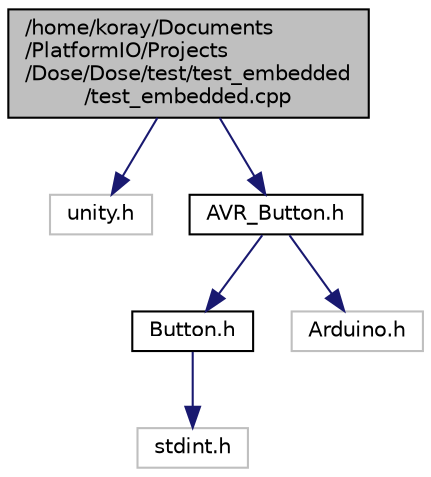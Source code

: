 digraph "/home/koray/Documents/PlatformIO/Projects/Dose/Dose/test/test_embedded/test_embedded.cpp"
{
  edge [fontname="Helvetica",fontsize="10",labelfontname="Helvetica",labelfontsize="10"];
  node [fontname="Helvetica",fontsize="10",shape=record];
  Node0 [label="/home/koray/Documents\l/PlatformIO/Projects\l/Dose/Dose/test/test_embedded\l/test_embedded.cpp",height=0.2,width=0.4,color="black", fillcolor="grey75", style="filled", fontcolor="black"];
  Node0 -> Node1 [color="midnightblue",fontsize="10",style="solid",fontname="Helvetica"];
  Node1 [label="unity.h",height=0.2,width=0.4,color="grey75", fillcolor="white", style="filled"];
  Node0 -> Node2 [color="midnightblue",fontsize="10",style="solid",fontname="Helvetica"];
  Node2 [label="AVR_Button.h",height=0.2,width=0.4,color="black", fillcolor="white", style="filled",URL="$AVR__Button_8h.html"];
  Node2 -> Node3 [color="midnightblue",fontsize="10",style="solid",fontname="Helvetica"];
  Node3 [label="Button.h",height=0.2,width=0.4,color="black", fillcolor="white", style="filled",URL="$Button_8h.html"];
  Node3 -> Node4 [color="midnightblue",fontsize="10",style="solid",fontname="Helvetica"];
  Node4 [label="stdint.h",height=0.2,width=0.4,color="grey75", fillcolor="white", style="filled"];
  Node2 -> Node5 [color="midnightblue",fontsize="10",style="solid",fontname="Helvetica"];
  Node5 [label="Arduino.h",height=0.2,width=0.4,color="grey75", fillcolor="white", style="filled"];
}
